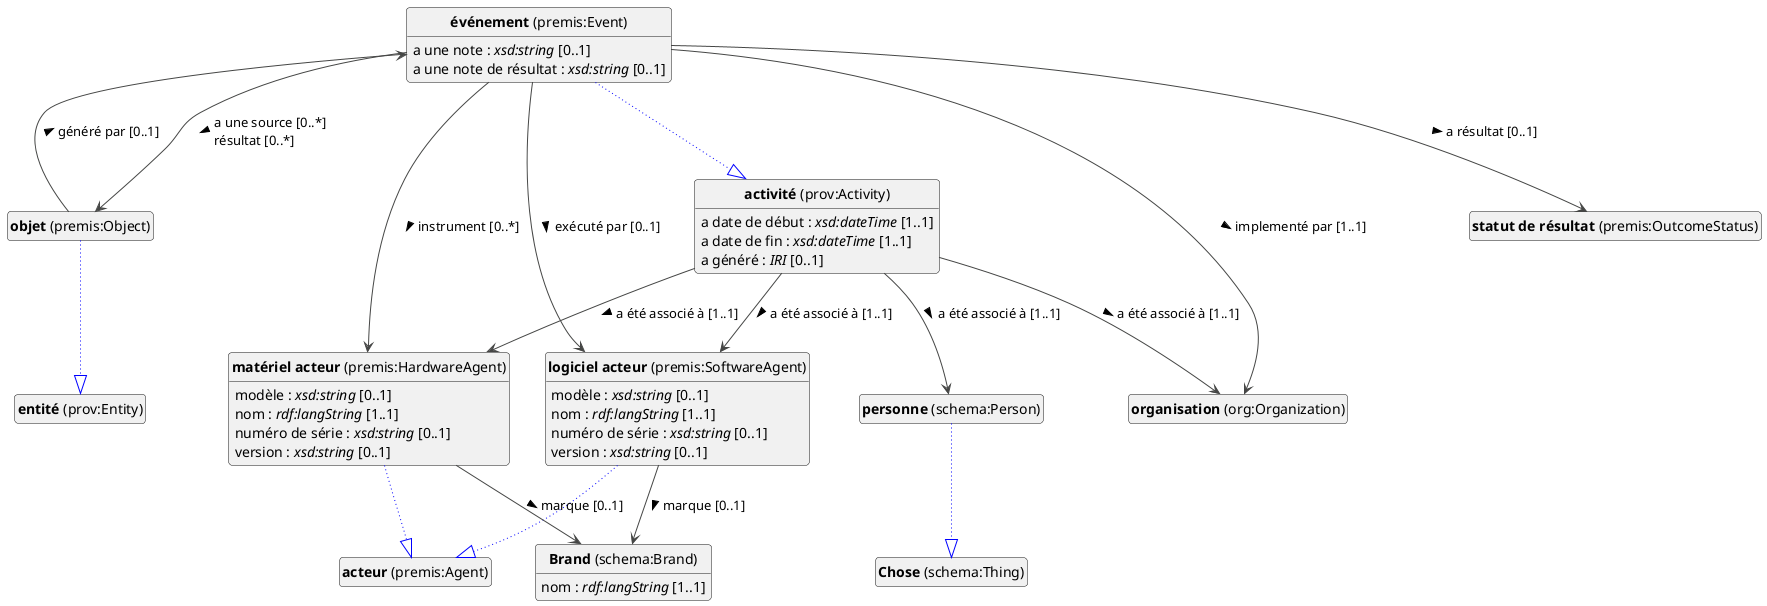 @startuml
!theme vibrant
skinparam classFontSize 14
!define LIGHTORANGE
skinparam componentStyle uml2
skinparam wrapMessageWidth 1000
skinparam wrapWidth 1000
' skinparam ArrowColor #Maroon
' Remove shadows
skinparam shadowing false
'skinparam linetype polyline
skinparam ArrowMessageAlignment left
top to bottom direction


class "<b>Brand</b> (schema:Brand)" as schema_Brand [[#schema%3ABrand]]
class "<b>activité</b> (prov:Activity)" as prov_Activity [[#prov%3AActivity]]
class "<b>logiciel acteur</b> (premis:SoftwareAgent)" as premis_SoftwareAgent [[#premis%3ASoftwareAgent]]
class "<b>acteur</b> (premis:Agent)" as premis_Agent [[#premis%3AAgent]]
class "<b>matériel acteur</b> (premis:HardwareAgent)" as premis_HardwareAgent [[#premis%3AHardwareAgent]]
class "<b>acteur</b> (premis:Agent)" as premis_Agent [[#premis%3AAgent]]
class "<b>objet</b> (premis:Object)" as premis_Object [[#premis%3AObject]]
class "<b>entité</b> (prov:Entity)" as prov_Entity [[#prov%3AEntity]]
class "<b>organisation</b> (org:Organization)" as org_Organization [[#org%3AOrganization]]
class "<b>personne</b> (schema:Person)" as schema_Person [[#schema%3APerson]]
class "<b>Chose</b> (schema:Thing)" as schema_Thing [[#schema%3AThing]]
class "<b>statut de résultat</b> (premis:OutcomeStatus)" as premis_OutcomeStatus [[#premis%3AOutcomeStatus]]
class "<b>événement</b> (premis:Event)" as premis_Event [[#premis%3AEvent]]
class "<b>activité</b> (prov:Activity)" as prov_Activity [[#prov%3AActivity]]


schema_Brand : nom : <i>rdf:langString</i> [1..1]



prov_Activity : a date de début : <i>xsd:dateTime</i> [1..1]
prov_Activity : a date de fin : <i>xsd:dateTime</i> [1..1]
prov_Activity : a généré : <i>IRI</i> [0..1]

prov_Activity --> org_Organization :a été associé à [1..1]  > 
prov_Activity --> premis_HardwareAgent :a été associé à [1..1]  > 
prov_Activity --> premis_SoftwareAgent :a été associé à [1..1]  > 
prov_Activity --> schema_Person :a été associé à [1..1]  > 


premis_SoftwareAgent --|> premis_Agent #blue;line.dotted;text:blue

premis_SoftwareAgent : modèle : <i>xsd:string</i> [0..1]
premis_SoftwareAgent : nom : <i>rdf:langString</i> [1..1]
premis_SoftwareAgent : numéro de série : <i>xsd:string</i> [0..1]
premis_SoftwareAgent : version : <i>xsd:string</i> [0..1]

premis_SoftwareAgent --> schema_Brand :marque [0..1]  > 


premis_HardwareAgent --|> premis_Agent #blue;line.dotted;text:blue

premis_HardwareAgent : modèle : <i>xsd:string</i> [0..1]
premis_HardwareAgent : nom : <i>rdf:langString</i> [1..1]
premis_HardwareAgent : numéro de série : <i>xsd:string</i> [0..1]
premis_HardwareAgent : version : <i>xsd:string</i> [0..1]

premis_HardwareAgent --> schema_Brand :marque [0..1]  > 


premis_Object --|> prov_Entity #blue;line.dotted;text:blue

premis_Object --> premis_Event :généré par [0..1]  > 



schema_Person --|> schema_Thing #blue;line.dotted;text:blue




premis_Event --|> prov_Activity #blue;line.dotted;text:blue

premis_Event : a une note : <i>xsd:string</i> [0..1]
premis_Event : a une note de résultat : <i>xsd:string</i> [0..1]
premis_Event --> org_Organization :implementé par [1..1]  > 
premis_Event --> premis_HardwareAgent :instrument [0..*]  > 
premis_Event --> premis_Object :a une source [0..*]  \lrésultat [0..*]  > 
premis_Event --> premis_OutcomeStatus :a résultat [0..1]  > 
premis_Event --> premis_SoftwareAgent :exécuté par [0..1]  > 



hide circle
hide methods
hide empty members
@enduml


